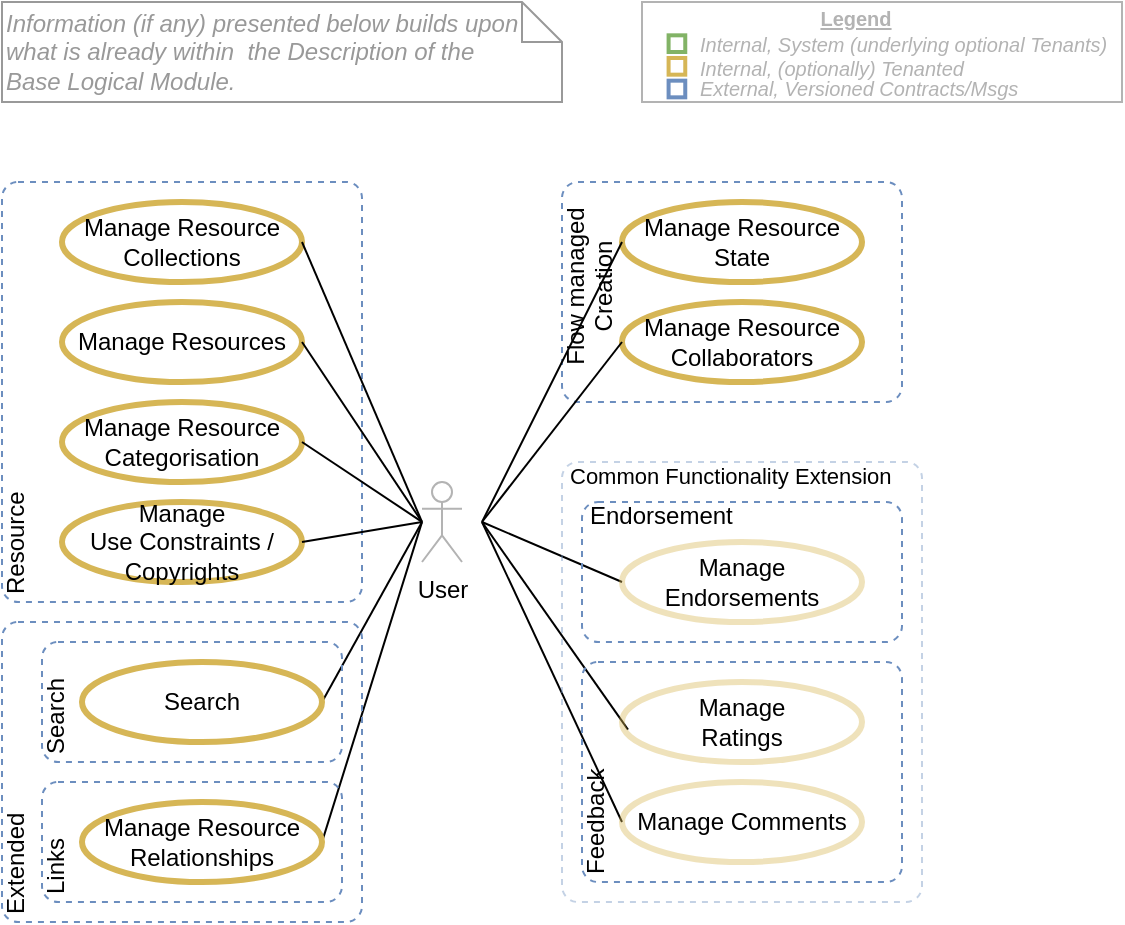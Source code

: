 <mxfile compressed="false" version="20.3.0" type="device">
  <diagram id="TrsniUOJQiZ3b-0WJpr6" name="Media Functionality Groups - HL">
    <mxGraphModel dx="782" dy="517" grid="1" gridSize="10" guides="1" tooltips="1" connect="1" arrows="1" fold="1" page="1" pageScale="1" pageWidth="827" pageHeight="1169" math="0" shadow="0">
      <root>
        <mxCell id="KJWLAp2p0ChzedePAGwP-0" />
        <mxCell id="KJWLAp2p0ChzedePAGwP-1" parent="KJWLAp2p0ChzedePAGwP-0" />
        <mxCell id="DORIbZeseczq295fh5JL-1" value="" style="group" parent="KJWLAp2p0ChzedePAGwP-1" vertex="1" connectable="0">
          <mxGeometry x="120" y="180" width="560" height="50" as="geometry" />
        </mxCell>
        <UserObject label="Information (if any) presented below builds upon &lt;br&gt;what is already within&amp;nbsp; the Description of the &lt;br&gt;Base Logical Module." link="https://drive.google.com/file/d/1oMV0IeGAAscQwm4mQmpwyKH3BHNU0Zv-/view?usp=sharing" id="DORIbZeseczq295fh5JL-2">
          <mxCell style="shape=note;size=20;whiteSpace=wrap;html=1;strokeWidth=1;fillColor=none;fontSize=12;align=left;fontStyle=2;strokeColor=#999999;fontColor=#999999;" parent="DORIbZeseczq295fh5JL-1" vertex="1">
            <mxGeometry width="280" height="50" as="geometry" />
          </mxCell>
        </UserObject>
        <mxCell id="DORIbZeseczq295fh5JL-3" value="" style="rounded=0;whiteSpace=wrap;html=1;fontSize=10;align=left;container=1;collapsible=0;fontColor=#B3B3B3;strokeColor=#B3B3B3;" parent="KJWLAp2p0ChzedePAGwP-1" vertex="1">
          <mxGeometry x="440" y="180" width="240" height="50" as="geometry" />
        </mxCell>
        <mxCell id="DORIbZeseczq295fh5JL-4" value="" style="whiteSpace=wrap;html=1;aspect=fixed;fillColor=none;strokeColor=#82b366;fontSize=10;align=left;fontStyle=2;strokeWidth=2;" parent="DORIbZeseczq295fh5JL-3" vertex="1">
          <mxGeometry x="13.294" y="16.667" width="8.333" height="8.333" as="geometry" />
        </mxCell>
        <mxCell id="DORIbZeseczq295fh5JL-5" value="" style="whiteSpace=wrap;html=1;aspect=fixed;fillColor=none;strokeColor=#d6b656;fontSize=10;align=left;fontStyle=2;strokeWidth=2;" parent="DORIbZeseczq295fh5JL-3" vertex="1">
          <mxGeometry x="13.294" y="28" width="8.333" height="8.333" as="geometry" />
        </mxCell>
        <mxCell id="DORIbZeseczq295fh5JL-6" value="" style="whiteSpace=wrap;html=1;aspect=fixed;fillColor=none;strokeColor=#6c8ebf;fontSize=10;align=left;fontStyle=2;strokeWidth=2;" parent="DORIbZeseczq295fh5JL-3" vertex="1">
          <mxGeometry x="13.294" y="39.333" width="8.333" height="8.333" as="geometry" />
        </mxCell>
        <mxCell id="DORIbZeseczq295fh5JL-7" value="Internal, System (underlying optional Tenants)&amp;nbsp;" style="text;html=1;strokeColor=none;fillColor=none;align=left;verticalAlign=middle;whiteSpace=wrap;rounded=0;fontSize=10;fontStyle=2;fontColor=#B3B3B3;" parent="DORIbZeseczq295fh5JL-3" vertex="1">
          <mxGeometry x="26.595" y="16.667" width="213.405" height="8.333" as="geometry" />
        </mxCell>
        <mxCell id="DORIbZeseczq295fh5JL-8" value="Internal, (optionally) Tenanted" style="text;html=1;strokeColor=none;fillColor=none;align=left;verticalAlign=middle;whiteSpace=wrap;rounded=0;fontSize=10;fontStyle=2;fontColor=#B3B3B3;" parent="DORIbZeseczq295fh5JL-3" vertex="1">
          <mxGeometry x="26.59" y="30" width="213.41" height="6.33" as="geometry" />
        </mxCell>
        <mxCell id="DORIbZeseczq295fh5JL-9" value="External, Versioned Contracts/Msgs" style="text;html=1;strokeColor=none;fillColor=none;align=left;verticalAlign=middle;whiteSpace=wrap;rounded=0;fontSize=10;fontStyle=2;fontColor=#B3B3B3;" parent="DORIbZeseczq295fh5JL-3" vertex="1">
          <mxGeometry x="26.595" y="39.333" width="213.405" height="8.333" as="geometry" />
        </mxCell>
        <mxCell id="DORIbZeseczq295fh5JL-10" value="Legend" style="text;html=1;strokeColor=none;fillColor=none;align=center;verticalAlign=middle;whiteSpace=wrap;rounded=0;fontSize=10;fontStyle=5;fontColor=#B3B3B3;" parent="DORIbZeseczq295fh5JL-3" vertex="1">
          <mxGeometry x="26.589" width="159.534" height="16.667" as="geometry" />
        </mxCell>
        <mxCell id="DORIbZeseczq295fh5JL-11" value="&lt;div style=&quot;text-align: center&quot;&gt;Resource&lt;/div&gt;" style="rounded=1;whiteSpace=wrap;html=1;strokeColor=#6c8ebf;strokeWidth=1;fillColor=none;dashed=1;verticalAlign=top;align=left;spacingLeft=4;spacing=0;spacingTop=-5;arcSize=16;absoluteArcSize=1;collapsible=0;container=1;recursiveResize=0;fontSize=12;labelBackgroundColor=none;horizontal=0;" parent="KJWLAp2p0ChzedePAGwP-1" vertex="1">
          <mxGeometry x="120" y="270" width="180" height="210" as="geometry" />
        </mxCell>
        <mxCell id="DORIbZeseczq295fh5JL-12" value="Manage Resources" style="ellipse;whiteSpace=wrap;html=1;shadow=0;glass=0;comic=0;strokeColor=#d6b656;strokeWidth=3;fillColor=none;fontSize=12;align=center;" parent="DORIbZeseczq295fh5JL-11" vertex="1">
          <mxGeometry x="30" y="60" width="120" height="40" as="geometry" />
        </mxCell>
        <mxCell id="DORIbZeseczq295fh5JL-13" value="Manage Resource Collections" style="ellipse;whiteSpace=wrap;html=1;shadow=0;glass=0;comic=0;strokeColor=#d6b656;strokeWidth=3;fillColor=none;fontSize=12;align=center;" parent="DORIbZeseczq295fh5JL-11" vertex="1">
          <mxGeometry x="30" y="10" width="120" height="40" as="geometry" />
        </mxCell>
        <mxCell id="DORIbZeseczq295fh5JL-14" value="Manage &lt;br&gt;Use Constraints / Copyrights" style="ellipse;whiteSpace=wrap;html=1;shadow=0;glass=0;comic=0;strokeColor=#d6b656;strokeWidth=3;fillColor=none;fontSize=12;align=center;" parent="DORIbZeseczq295fh5JL-11" vertex="1">
          <mxGeometry x="30" y="160" width="120" height="40" as="geometry" />
        </mxCell>
        <mxCell id="DORIbZeseczq295fh5JL-15" value="Manage Resource Categorisation" style="ellipse;whiteSpace=wrap;html=1;shadow=0;glass=0;comic=0;strokeColor=#d6b656;strokeWidth=3;fillColor=none;fontSize=12;align=center;" parent="DORIbZeseczq295fh5JL-11" vertex="1">
          <mxGeometry x="30" y="110" width="120" height="40" as="geometry" />
        </mxCell>
        <mxCell id="DORIbZeseczq295fh5JL-16" value="&lt;div style=&quot;text-align: center&quot;&gt;&lt;span&gt;Flow managed Creation&lt;/span&gt;&lt;/div&gt;" style="rounded=1;whiteSpace=wrap;html=1;strokeColor=#6c8ebf;strokeWidth=1;fillColor=none;dashed=1;verticalAlign=top;align=left;spacingLeft=4;spacing=0;spacingTop=-5;arcSize=16;absoluteArcSize=1;collapsible=0;container=1;recursiveResize=0;fontSize=12;labelBackgroundColor=none;horizontal=0;" parent="KJWLAp2p0ChzedePAGwP-1" vertex="1">
          <mxGeometry x="400" y="270" width="170" height="110" as="geometry" />
        </mxCell>
        <mxCell id="DORIbZeseczq295fh5JL-17" value="Manage Resource Collaborators" style="ellipse;whiteSpace=wrap;html=1;shadow=0;glass=0;comic=0;strokeColor=#d6b656;strokeWidth=3;fillColor=none;fontSize=12;align=center;" parent="DORIbZeseczq295fh5JL-16" vertex="1">
          <mxGeometry x="30" y="60" width="120" height="40" as="geometry" />
        </mxCell>
        <mxCell id="DORIbZeseczq295fh5JL-18" value="Manage Resource State" style="ellipse;whiteSpace=wrap;html=1;shadow=0;glass=0;comic=0;strokeColor=#d6b656;strokeWidth=3;fillColor=none;fontSize=12;align=center;" parent="DORIbZeseczq295fh5JL-16" vertex="1">
          <mxGeometry x="30" y="10" width="120" height="40" as="geometry" />
        </mxCell>
        <mxCell id="DORIbZeseczq295fh5JL-19" style="rounded=0;orthogonalLoop=1;jettySize=auto;html=1;startArrow=none;startFill=0;endArrow=none;endFill=0;strokeColor=#000000;fontSize=12;fontColor=#808080;entryX=1;entryY=0.5;entryDx=0;entryDy=0;" parent="KJWLAp2p0ChzedePAGwP-1" target="DORIbZeseczq295fh5JL-12" edge="1">
          <mxGeometry relative="1" as="geometry">
            <mxPoint x="330" y="440" as="sourcePoint" />
            <mxPoint x="260" y="430" as="targetPoint" />
          </mxGeometry>
        </mxCell>
        <mxCell id="DORIbZeseczq295fh5JL-20" style="rounded=0;orthogonalLoop=1;jettySize=auto;html=1;entryX=1;entryY=0.5;entryDx=0;entryDy=0;startArrow=none;startFill=0;endArrow=none;endFill=0;strokeColor=#000000;fontSize=12;fontColor=#808080;" parent="KJWLAp2p0ChzedePAGwP-1" target="DORIbZeseczq295fh5JL-14" edge="1">
          <mxGeometry relative="1" as="geometry">
            <mxPoint x="330" y="440" as="sourcePoint" />
            <mxPoint x="450" y="370" as="targetPoint" />
          </mxGeometry>
        </mxCell>
        <mxCell id="DORIbZeseczq295fh5JL-21" style="rounded=0;orthogonalLoop=1;jettySize=auto;html=1;entryX=1;entryY=0.5;entryDx=0;entryDy=0;startArrow=none;startFill=0;endArrow=none;endFill=0;strokeColor=#000000;fontSize=12;fontColor=#808080;exitX=0;exitY=0.5;exitDx=0;exitDy=0;exitPerimeter=0;" parent="KJWLAp2p0ChzedePAGwP-1" source="DORIbZeseczq295fh5JL-27" target="DORIbZeseczq295fh5JL-13" edge="1">
          <mxGeometry relative="1" as="geometry">
            <mxPoint x="320" y="420" as="sourcePoint" />
            <mxPoint x="450" y="370" as="targetPoint" />
          </mxGeometry>
        </mxCell>
        <mxCell id="DORIbZeseczq295fh5JL-22" style="rounded=0;orthogonalLoop=1;jettySize=auto;html=1;entryX=0;entryY=0.5;entryDx=0;entryDy=0;startArrow=none;startFill=0;endArrow=none;endFill=0;strokeColor=#000000;fontSize=12;fontColor=#808080;" parent="KJWLAp2p0ChzedePAGwP-1" target="DORIbZeseczq295fh5JL-18" edge="1">
          <mxGeometry relative="1" as="geometry">
            <mxPoint x="360" y="440" as="sourcePoint" />
            <mxPoint x="450" y="410" as="targetPoint" />
          </mxGeometry>
        </mxCell>
        <mxCell id="DORIbZeseczq295fh5JL-23" style="rounded=0;orthogonalLoop=1;jettySize=auto;html=1;entryX=0;entryY=0.5;entryDx=0;entryDy=0;startArrow=none;startFill=0;endArrow=none;endFill=0;strokeColor=#000000;fontSize=12;fontColor=#808080;" parent="KJWLAp2p0ChzedePAGwP-1" target="DORIbZeseczq295fh5JL-17" edge="1">
          <mxGeometry relative="1" as="geometry">
            <mxPoint x="360" y="440" as="sourcePoint" />
            <mxPoint x="450" y="450" as="targetPoint" />
          </mxGeometry>
        </mxCell>
        <mxCell id="DORIbZeseczq295fh5JL-24" style="rounded=0;orthogonalLoop=1;jettySize=auto;html=1;entryX=1;entryY=0.5;entryDx=0;entryDy=0;startArrow=none;startFill=0;endArrow=none;endFill=0;strokeColor=#000000;fontSize=12;fontColor=#808080;exitX=0;exitY=0.498;exitDx=0;exitDy=0;exitPerimeter=0;" parent="KJWLAp2p0ChzedePAGwP-1" source="DORIbZeseczq295fh5JL-27" target="DORIbZeseczq295fh5JL-15" edge="1">
          <mxGeometry relative="1" as="geometry">
            <mxPoint x="320" y="420" as="sourcePoint" />
            <mxPoint x="450" y="610" as="targetPoint" />
          </mxGeometry>
        </mxCell>
        <mxCell id="DORIbZeseczq295fh5JL-25" style="rounded=0;orthogonalLoop=1;jettySize=auto;html=1;entryX=1;entryY=0.5;entryDx=0;entryDy=0;startArrow=none;startFill=0;endArrow=none;endFill=0;strokeColor=#000000;fontSize=12;fontColor=#808080;" parent="KJWLAp2p0ChzedePAGwP-1" target="DORIbZeseczq295fh5JL-33" edge="1">
          <mxGeometry relative="1" as="geometry">
            <mxPoint x="330" y="440" as="sourcePoint" />
            <mxPoint x="450" y="450" as="targetPoint" />
          </mxGeometry>
        </mxCell>
        <mxCell id="DORIbZeseczq295fh5JL-26" style="rounded=0;orthogonalLoop=1;jettySize=auto;html=1;entryX=1;entryY=0.5;entryDx=0;entryDy=0;startArrow=none;startFill=0;endArrow=none;endFill=0;strokeColor=#000000;fontSize=12;fontColor=#808080;" parent="KJWLAp2p0ChzedePAGwP-1" target="DORIbZeseczq295fh5JL-35" edge="1">
          <mxGeometry relative="1" as="geometry">
            <mxPoint x="330" y="440" as="sourcePoint" />
            <mxPoint x="450" y="650" as="targetPoint" />
          </mxGeometry>
        </mxCell>
        <mxCell id="DORIbZeseczq295fh5JL-27" value="User" style="shape=umlActor;verticalLabelPosition=bottom;labelBackgroundColor=#ffffff;verticalAlign=top;html=1;shadow=0;glass=0;comic=0;strokeColor=#B3B3B3;strokeWidth=1;fillColor=none;fontSize=12;fontColor=#000000;align=center;" parent="KJWLAp2p0ChzedePAGwP-1" vertex="1">
          <mxGeometry x="330" y="420" width="20" height="40" as="geometry" />
        </mxCell>
        <mxCell id="DORIbZeseczq295fh5JL-28" style="rounded=0;orthogonalLoop=1;jettySize=auto;html=1;entryX=0;entryY=0.5;entryDx=0;entryDy=0;startArrow=none;startFill=0;endArrow=none;endFill=0;strokeColor=#000000;fontSize=12;fontColor=#808080;" parent="KJWLAp2p0ChzedePAGwP-1" target="DORIbZeseczq295fh5JL-38" edge="1">
          <mxGeometry relative="1" as="geometry">
            <mxPoint x="360" y="440" as="sourcePoint" />
            <mxPoint x="440" y="420" as="targetPoint" />
          </mxGeometry>
        </mxCell>
        <mxCell id="DORIbZeseczq295fh5JL-29" style="rounded=0;orthogonalLoop=1;jettySize=auto;html=1;entryX=0.025;entryY=0.596;entryDx=0;entryDy=0;startArrow=none;startFill=0;endArrow=none;endFill=0;strokeColor=#000000;fontSize=12;fontColor=#808080;entryPerimeter=0;" parent="KJWLAp2p0ChzedePAGwP-1" target="DORIbZeseczq295fh5JL-40" edge="1">
          <mxGeometry relative="1" as="geometry">
            <mxPoint x="360" y="440" as="sourcePoint" />
            <mxPoint x="430" y="490" as="targetPoint" />
          </mxGeometry>
        </mxCell>
        <mxCell id="DORIbZeseczq295fh5JL-30" style="rounded=0;orthogonalLoop=1;jettySize=auto;html=1;entryX=0;entryY=0.5;entryDx=0;entryDy=0;startArrow=none;startFill=0;endArrow=none;endFill=0;strokeColor=#000000;fontSize=12;fontColor=#808080;" parent="KJWLAp2p0ChzedePAGwP-1" target="DORIbZeseczq295fh5JL-41" edge="1">
          <mxGeometry relative="1" as="geometry">
            <mxPoint x="360" y="440" as="sourcePoint" />
            <mxPoint x="433" y="543.84" as="targetPoint" />
          </mxGeometry>
        </mxCell>
        <mxCell id="DORIbZeseczq295fh5JL-31" value="&lt;div style=&quot;text-align: center&quot;&gt;&lt;span&gt;Extended&lt;/span&gt;&lt;/div&gt;" style="rounded=1;whiteSpace=wrap;html=1;strokeColor=#6c8ebf;strokeWidth=1;fillColor=none;dashed=1;verticalAlign=top;align=left;spacingLeft=4;spacing=0;spacingTop=-5;arcSize=16;absoluteArcSize=1;collapsible=0;container=1;recursiveResize=0;fontSize=12;labelBackgroundColor=none;horizontal=0;" parent="KJWLAp2p0ChzedePAGwP-1" vertex="1">
          <mxGeometry x="120" y="490" width="180" height="150" as="geometry" />
        </mxCell>
        <mxCell id="DORIbZeseczq295fh5JL-32" value="&lt;div style=&quot;text-align: center&quot;&gt;&lt;span&gt;Links&lt;/span&gt;&lt;/div&gt;" style="rounded=1;whiteSpace=wrap;html=1;strokeColor=#6c8ebf;strokeWidth=1;fillColor=none;dashed=1;verticalAlign=top;align=left;spacingLeft=4;spacing=0;spacingTop=-5;arcSize=16;absoluteArcSize=1;collapsible=0;container=1;recursiveResize=0;fontSize=12;labelBackgroundColor=none;horizontal=0;" parent="DORIbZeseczq295fh5JL-31" vertex="1">
          <mxGeometry x="20" y="80" width="150" height="60" as="geometry" />
        </mxCell>
        <mxCell id="DORIbZeseczq295fh5JL-33" value="Manage Resource Relationships" style="ellipse;whiteSpace=wrap;html=1;shadow=0;glass=0;comic=0;strokeColor=#d6b656;strokeWidth=3;fillColor=none;fontSize=12;align=center;" parent="DORIbZeseczq295fh5JL-32" vertex="1">
          <mxGeometry x="20" y="10.0" width="120" height="40" as="geometry" />
        </mxCell>
        <mxCell id="DORIbZeseczq295fh5JL-34" value="&lt;div style=&quot;text-align: center&quot;&gt;&lt;span&gt;Search&lt;/span&gt;&lt;/div&gt;" style="rounded=1;whiteSpace=wrap;html=1;strokeColor=#6c8ebf;strokeWidth=1;fillColor=none;dashed=1;verticalAlign=top;align=left;spacingLeft=4;spacing=0;spacingTop=-5;arcSize=16;absoluteArcSize=1;collapsible=0;container=1;recursiveResize=0;fontSize=12;labelBackgroundColor=none;horizontal=0;" parent="DORIbZeseczq295fh5JL-31" vertex="1">
          <mxGeometry x="20" y="10" width="150" height="60" as="geometry" />
        </mxCell>
        <mxCell id="DORIbZeseczq295fh5JL-35" value="Search" style="ellipse;whiteSpace=wrap;html=1;shadow=0;glass=0;comic=0;strokeColor=#d6b656;strokeWidth=3;fillColor=none;fontSize=12;align=center;" parent="DORIbZeseczq295fh5JL-34" vertex="1">
          <mxGeometry x="20" y="10" width="120" height="40" as="geometry" />
        </mxCell>
        <mxCell id="DORIbZeseczq295fh5JL-36" value="&lt;div style=&quot;text-align: center&quot;&gt;&lt;font style=&quot;font-size: 11px&quot;&gt;Common Functionality Extension&amp;nbsp;&lt;/font&gt;&lt;/div&gt;" style="rounded=1;whiteSpace=wrap;html=1;strokeColor=#6c8ebf;strokeWidth=1;fillColor=none;dashed=1;verticalAlign=top;align=left;spacingLeft=4;spacing=0;spacingTop=-5;arcSize=16;absoluteArcSize=1;collapsible=0;container=1;recursiveResize=0;fontSize=12;labelBackgroundColor=none;horizontal=1;opacity=40;" parent="KJWLAp2p0ChzedePAGwP-1" vertex="1">
          <mxGeometry x="400" y="410" width="180" height="220" as="geometry" />
        </mxCell>
        <mxCell id="DORIbZeseczq295fh5JL-37" value="&lt;div style=&quot;text-align: center&quot;&gt;&lt;span&gt;Endorse&lt;/span&gt;&lt;span&gt;ment&lt;/span&gt;&lt;/div&gt;" style="rounded=1;whiteSpace=wrap;html=1;strokeColor=#6c8ebf;strokeWidth=1;fillColor=none;dashed=1;verticalAlign=top;align=left;spacingLeft=4;spacing=0;spacingTop=-5;arcSize=16;absoluteArcSize=1;collapsible=0;container=1;recursiveResize=0;fontSize=12;labelBackgroundColor=none;horizontal=1;" parent="DORIbZeseczq295fh5JL-36" vertex="1">
          <mxGeometry x="10" y="20" width="160" height="70" as="geometry" />
        </mxCell>
        <mxCell id="DORIbZeseczq295fh5JL-38" value="Manage Endorsements" style="ellipse;whiteSpace=wrap;html=1;shadow=0;glass=0;comic=0;strokeColor=#d6b656;strokeWidth=3;fillColor=none;fontSize=12;align=center;opacity=40;" parent="DORIbZeseczq295fh5JL-37" vertex="1">
          <mxGeometry x="20" y="20.0" width="120" height="40" as="geometry" />
        </mxCell>
        <mxCell id="DORIbZeseczq295fh5JL-39" value="&lt;div style=&quot;text-align: center&quot;&gt;&lt;span&gt;Feedback&lt;/span&gt;&lt;/div&gt;" style="rounded=1;whiteSpace=wrap;html=1;strokeColor=#6c8ebf;strokeWidth=1;fillColor=none;dashed=1;verticalAlign=top;align=left;spacingLeft=4;spacing=0;spacingTop=-5;arcSize=16;absoluteArcSize=1;collapsible=0;container=1;recursiveResize=0;fontSize=12;labelBackgroundColor=none;horizontal=0;" parent="DORIbZeseczq295fh5JL-36" vertex="1">
          <mxGeometry x="10" y="100" width="160" height="110" as="geometry" />
        </mxCell>
        <mxCell id="DORIbZeseczq295fh5JL-40" value="Manage &lt;br style=&quot;font-size: 12px;&quot;&gt;Ratings" style="ellipse;whiteSpace=wrap;html=1;shadow=0;glass=0;comic=0;strokeColor=#d6b656;strokeWidth=3;fillColor=none;fontSize=12;align=center;opacity=40;" parent="DORIbZeseczq295fh5JL-39" vertex="1">
          <mxGeometry x="20" y="10" width="120" height="40" as="geometry" />
        </mxCell>
        <mxCell id="DORIbZeseczq295fh5JL-41" value="Manage Comments" style="ellipse;whiteSpace=wrap;html=1;shadow=0;glass=0;comic=0;strokeColor=#d6b656;strokeWidth=3;fillColor=none;fontSize=12;align=center;opacity=40;" parent="DORIbZeseczq295fh5JL-39" vertex="1">
          <mxGeometry x="20" y="60" width="120" height="40" as="geometry" />
        </mxCell>
        <mxCell id="-Mq9vWX-7ah3vRpkUJr5-0" value="Title" parent="KJWLAp2p0ChzedePAGwP-0" visible="0" />
        <mxCell id="DORIbZeseczq295fh5JL-0" value="&lt;font style=&quot;font-size: 12px&quot;&gt;Diagram: Media Logical Module -&amp;nbsp;Functionality - Functionality Groups - High Level&lt;/font&gt;" style="text;strokeColor=none;fillColor=none;html=1;fontSize=12;fontStyle=2;verticalAlign=middle;align=left;shadow=0;glass=0;comic=0;opacity=30;fontColor=#808080;" parent="-Mq9vWX-7ah3vRpkUJr5-0" vertex="1">
          <mxGeometry x="120" y="670" width="520" height="20" as="geometry" />
        </mxCell>
      </root>
    </mxGraphModel>
  </diagram>
</mxfile>
